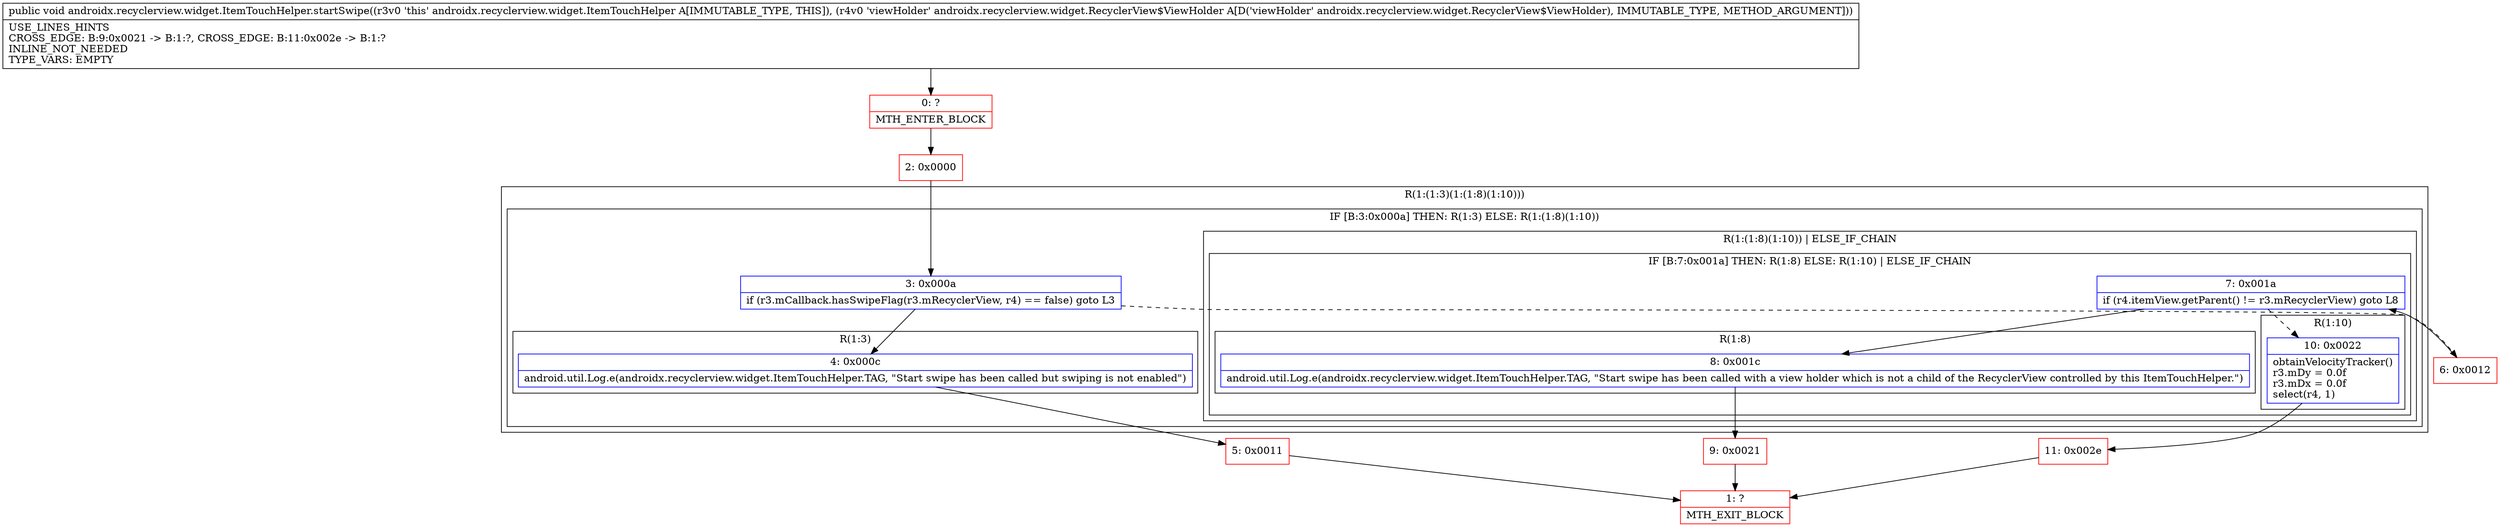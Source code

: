 digraph "CFG forandroidx.recyclerview.widget.ItemTouchHelper.startSwipe(Landroidx\/recyclerview\/widget\/RecyclerView$ViewHolder;)V" {
subgraph cluster_Region_1020430199 {
label = "R(1:(1:3)(1:(1:8)(1:10)))";
node [shape=record,color=blue];
subgraph cluster_IfRegion_1877105216 {
label = "IF [B:3:0x000a] THEN: R(1:3) ELSE: R(1:(1:8)(1:10))";
node [shape=record,color=blue];
Node_3 [shape=record,label="{3\:\ 0x000a|if (r3.mCallback.hasSwipeFlag(r3.mRecyclerView, r4) == false) goto L3\l}"];
subgraph cluster_Region_2020926183 {
label = "R(1:3)";
node [shape=record,color=blue];
Node_4 [shape=record,label="{4\:\ 0x000c|android.util.Log.e(androidx.recyclerview.widget.ItemTouchHelper.TAG, \"Start swipe has been called but swiping is not enabled\")\l}"];
}
subgraph cluster_Region_475186851 {
label = "R(1:(1:8)(1:10)) | ELSE_IF_CHAIN\l";
node [shape=record,color=blue];
subgraph cluster_IfRegion_873665377 {
label = "IF [B:7:0x001a] THEN: R(1:8) ELSE: R(1:10) | ELSE_IF_CHAIN\l";
node [shape=record,color=blue];
Node_7 [shape=record,label="{7\:\ 0x001a|if (r4.itemView.getParent() != r3.mRecyclerView) goto L8\l}"];
subgraph cluster_Region_1239314425 {
label = "R(1:8)";
node [shape=record,color=blue];
Node_8 [shape=record,label="{8\:\ 0x001c|android.util.Log.e(androidx.recyclerview.widget.ItemTouchHelper.TAG, \"Start swipe has been called with a view holder which is not a child of the RecyclerView controlled by this ItemTouchHelper.\")\l}"];
}
subgraph cluster_Region_375578623 {
label = "R(1:10)";
node [shape=record,color=blue];
Node_10 [shape=record,label="{10\:\ 0x0022|obtainVelocityTracker()\lr3.mDy = 0.0f\lr3.mDx = 0.0f\lselect(r4, 1)\l}"];
}
}
}
}
}
Node_0 [shape=record,color=red,label="{0\:\ ?|MTH_ENTER_BLOCK\l}"];
Node_2 [shape=record,color=red,label="{2\:\ 0x0000}"];
Node_5 [shape=record,color=red,label="{5\:\ 0x0011}"];
Node_1 [shape=record,color=red,label="{1\:\ ?|MTH_EXIT_BLOCK\l}"];
Node_6 [shape=record,color=red,label="{6\:\ 0x0012}"];
Node_9 [shape=record,color=red,label="{9\:\ 0x0021}"];
Node_11 [shape=record,color=red,label="{11\:\ 0x002e}"];
MethodNode[shape=record,label="{public void androidx.recyclerview.widget.ItemTouchHelper.startSwipe((r3v0 'this' androidx.recyclerview.widget.ItemTouchHelper A[IMMUTABLE_TYPE, THIS]), (r4v0 'viewHolder' androidx.recyclerview.widget.RecyclerView$ViewHolder A[D('viewHolder' androidx.recyclerview.widget.RecyclerView$ViewHolder), IMMUTABLE_TYPE, METHOD_ARGUMENT]))  | USE_LINES_HINTS\lCROSS_EDGE: B:9:0x0021 \-\> B:1:?, CROSS_EDGE: B:11:0x002e \-\> B:1:?\lINLINE_NOT_NEEDED\lTYPE_VARS: EMPTY\l}"];
MethodNode -> Node_0;Node_3 -> Node_4;
Node_3 -> Node_6[style=dashed];
Node_4 -> Node_5;
Node_7 -> Node_8;
Node_7 -> Node_10[style=dashed];
Node_8 -> Node_9;
Node_10 -> Node_11;
Node_0 -> Node_2;
Node_2 -> Node_3;
Node_5 -> Node_1;
Node_6 -> Node_7;
Node_9 -> Node_1;
Node_11 -> Node_1;
}

